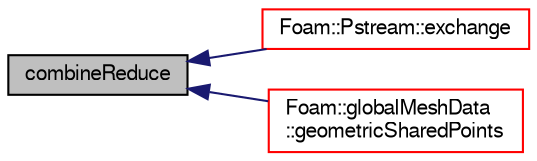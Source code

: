 digraph "combineReduce"
{
  bgcolor="transparent";
  edge [fontname="FreeSans",fontsize="10",labelfontname="FreeSans",labelfontsize="10"];
  node [fontname="FreeSans",fontsize="10",shape=record];
  rankdir="LR";
  Node28307 [label="combineReduce",height=0.2,width=0.4,color="black", fillcolor="grey75", style="filled", fontcolor="black"];
  Node28307 -> Node28308 [dir="back",color="midnightblue",fontsize="10",style="solid",fontname="FreeSans"];
  Node28308 [label="Foam::Pstream::exchange",height=0.2,width=0.4,color="red",URL="$a26250.html#a2d2ace3cba51ad6d7e3b88d34fa236c3",tooltip="Exchange data. Sends sendData, receives into recvData, sets. "];
  Node28307 -> Node28310 [dir="back",color="midnightblue",fontsize="10",style="solid",fontname="FreeSans"];
  Node28310 [label="Foam::globalMeshData\l::geometricSharedPoints",height=0.2,width=0.4,color="red",URL="$a27334.html#a409137bf10693cd921aed0a5a75fed10",tooltip="Like sharedPoints but keeps cyclic points separate. "];
}

